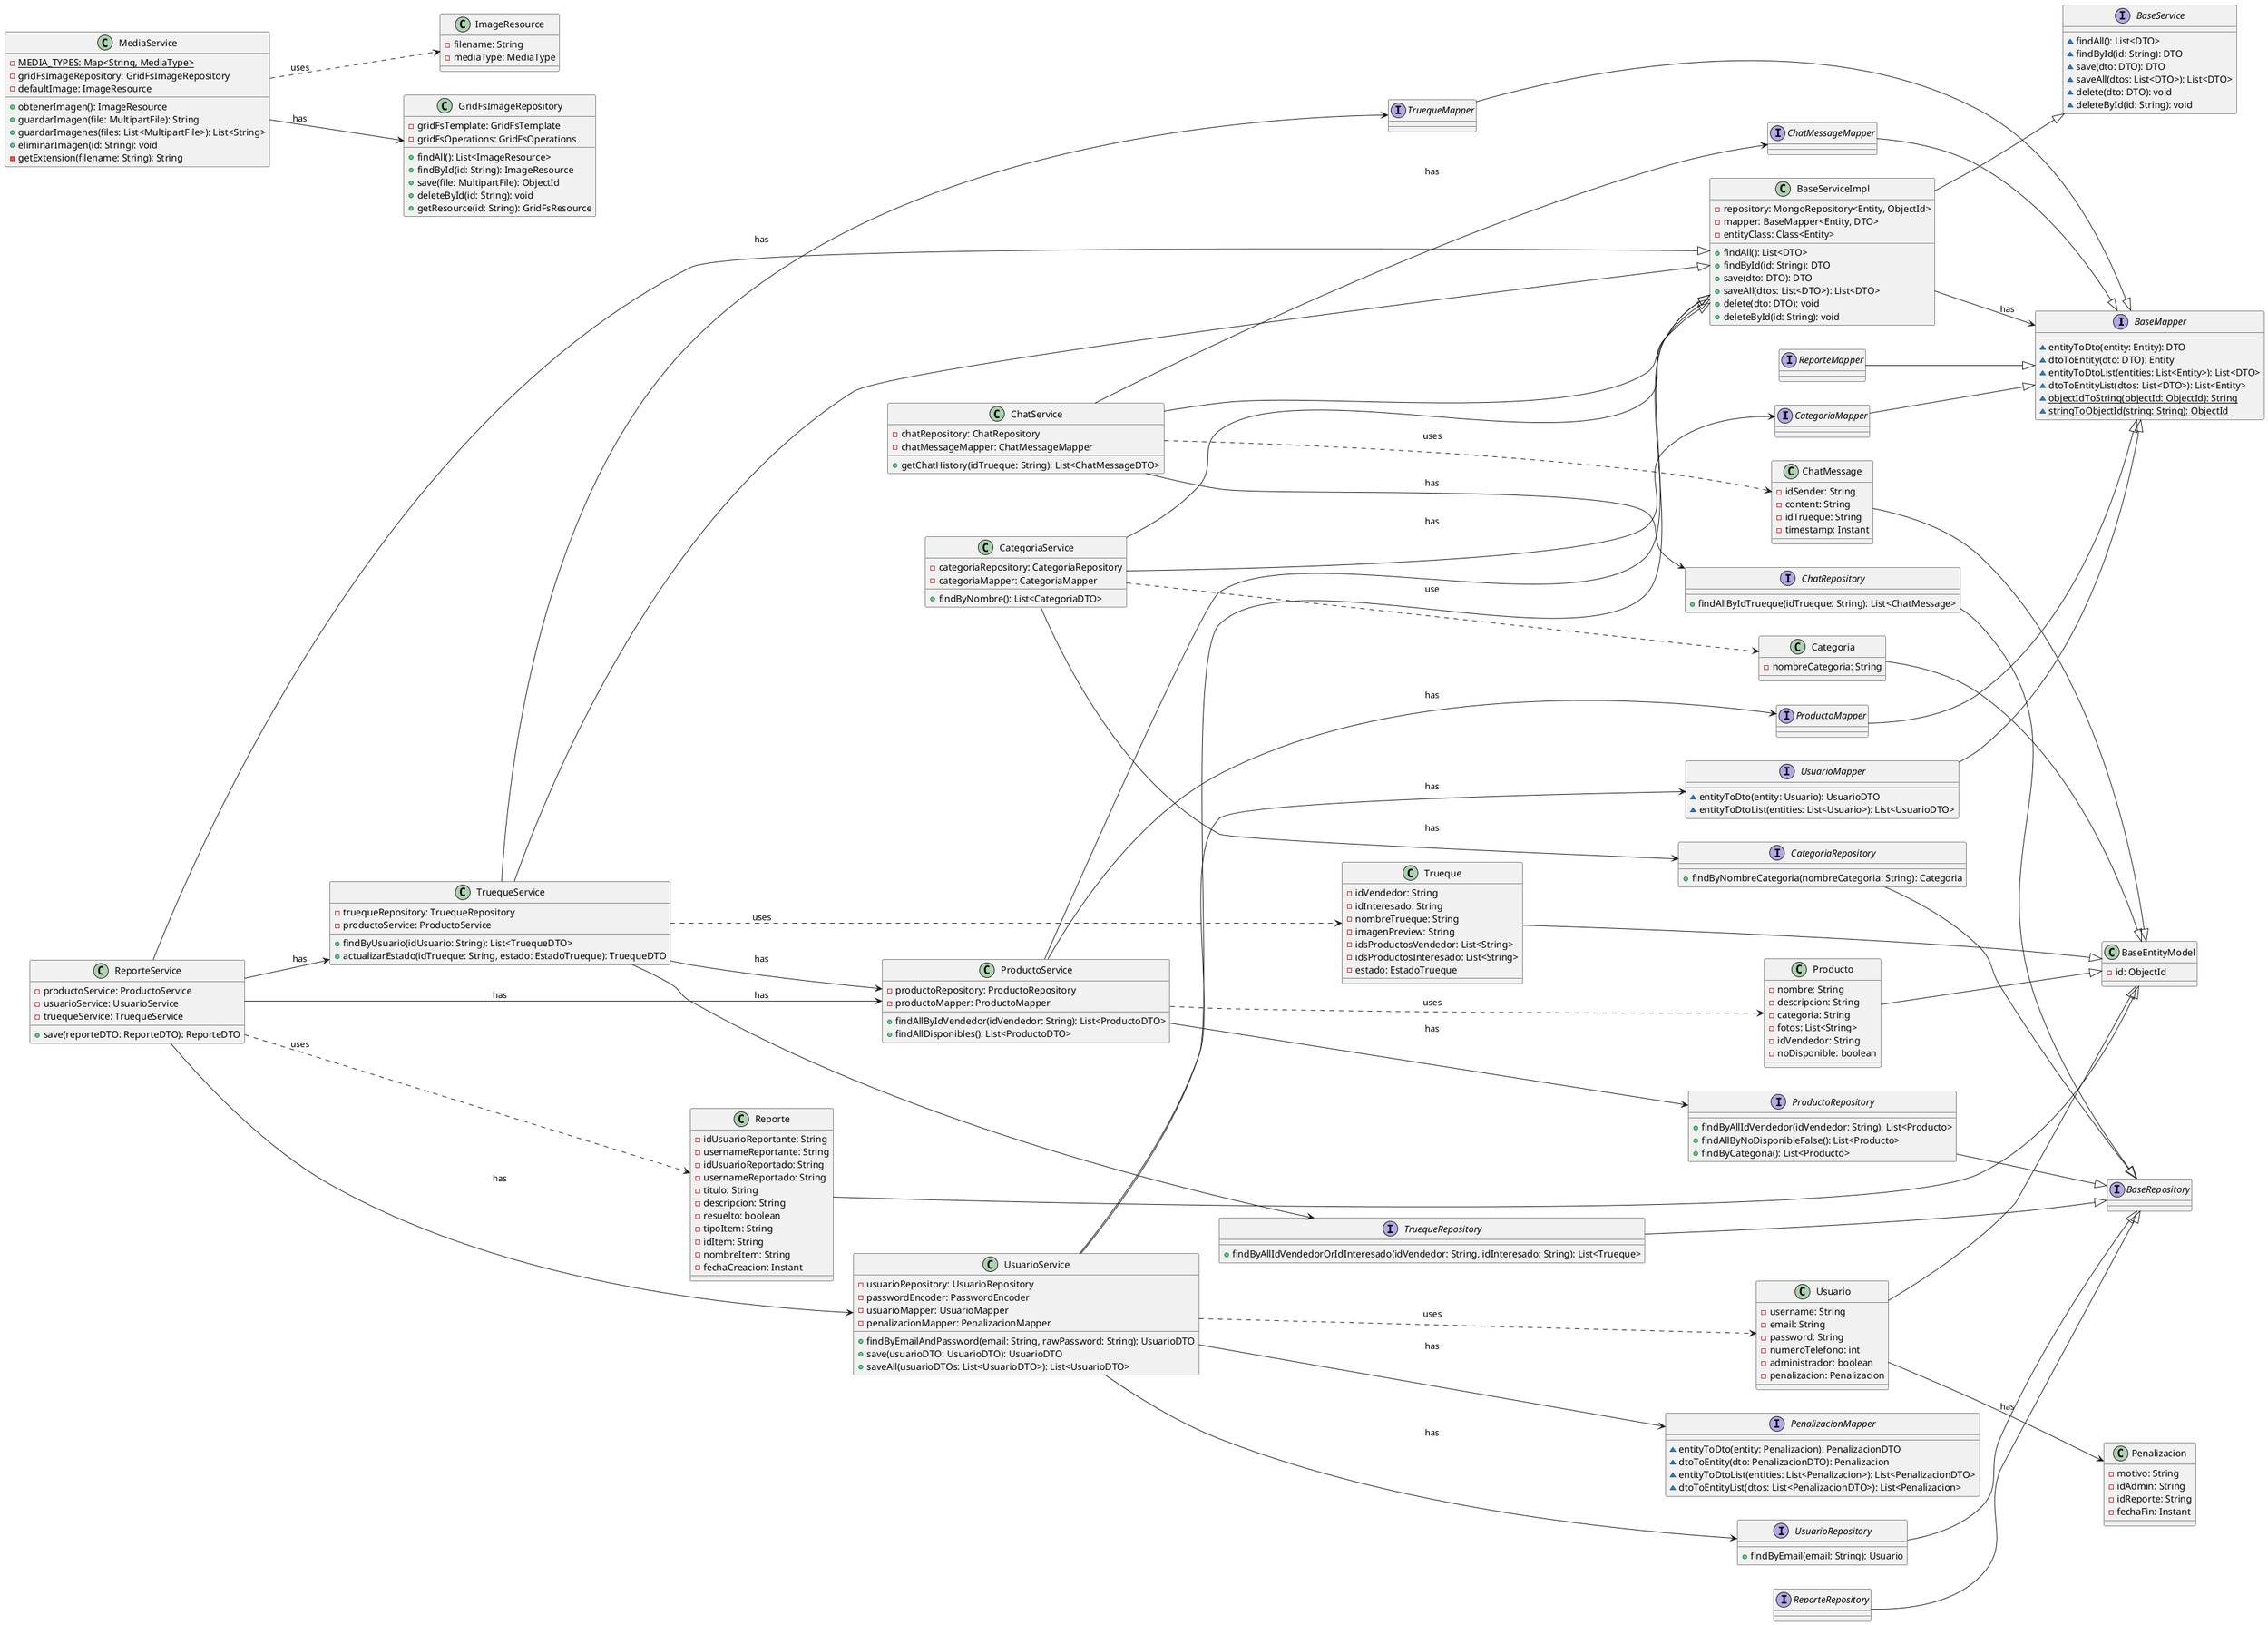 @startuml
left to right direction
interface BaseMapper {
    ~entityToDto(entity: Entity): DTO
    ~dtoToEntity(dto: DTO): Entity
    ~entityToDtoList(entities: List<Entity>): List<DTO>
    ~dtoToEntityList(dtos: List<DTO>): List<Entity>
    ~{static} objectIdToString(objectId: ObjectId): String
    ~{static} stringToObjectId(string: String): ObjectId
}
class BaseEntityModel {
    -id: ObjectId
}
interface BaseRepository {
}
interface BaseService {
    ~findAll(): List<DTO>
    ~findById(id: String): DTO
    ~save(dto: DTO): DTO
    ~saveAll(dtos: List<DTO>): List<DTO>
    ~delete(dto: DTO): void
    ~deleteById(id: String): void

}
class BaseServiceImpl {
    -repository: MongoRepository<Entity, ObjectId>
    -mapper: BaseMapper<Entity, DTO>
    -entityClass: Class<Entity>
    +findAll(): List<DTO>
    +findById(id: String): DTO
    +save(dto: DTO): DTO
    +saveAll(dtos: List<DTO>): List<DTO>
    +delete(dto: DTO): void
    +deleteById(id: String): void
}
BaseServiceImpl --|> BaseService

interface CategoriaMapper {
}
CategoriaMapper --|> BaseMapper

interface ChatMessageMapper {
}
ChatMessageMapper --|> BaseMapper

interface PenalizacionMapper {
    ~entityToDto(entity: Penalizacion): PenalizacionDTO
    ~dtoToEntity(dto: PenalizacionDTO): Penalizacion
    ~entityToDtoList(entities: List<Penalizacion>): List<PenalizacionDTO>
    ~dtoToEntityList(dtos: List<PenalizacionDTO>): List<Penalizacion>
}

interface ProductoMapper {
}
ProductoMapper --|> BaseMapper

interface ReporteMapper {
}
ReporteMapper --|> BaseMapper

interface TruequeMapper {
}
TruequeMapper --|> BaseMapper

interface UsuarioMapper {
    ~entityToDto(entity: Usuario): UsuarioDTO
    ~entityToDtoList(entities: List<Usuario>): List<UsuarioDTO>
}
UsuarioMapper --|> BaseMapper

class Categoria {
    -nombreCategoria: String
}
Categoria --|> BaseEntityModel
class ChatMessage {
    -idSender: String
    -content: String
    -idTrueque: String
    -timestamp: Instant
}
ChatMessage --|> BaseEntityModel
class Penalizacion {
    -motivo: String
    -idAdmin: String
    -idReporte: String
    -fechaFin: Instant
}
class Producto {
    -nombre: String
    -descripcion: String
    -categoria: String
    -fotos: List<String>
    -idVendedor: String
    -noDisponible: boolean
}
Producto --|> BaseEntityModel
class Reporte {
    -idUsuarioReportante: String
    -usernameReportante: String
    -idUsuarioReportado: String
    -usernameReportado: String
    -titulo: String
    -descripcion: String
    -resuelto: boolean
    -tipoItem: String
    -idItem: String
    -nombreItem: String
    -fechaCreacion: Instant
}
Reporte --|> BaseEntityModel
class Trueque {
    -idVendedor: String
    -idInteresado: String
    -nombreTrueque: String
    -imagenPreview: String
    -idsProductosVendedor: List<String>
    -idsProductosInteresado: List<String>
    -estado: EstadoTrueque
}
Trueque --|> BaseEntityModel
class Usuario {
    -username: String
    -email: String
    -password: String
    -numeroTelefono: int
    -administrador: boolean
    -penalizacion: Penalizacion
}
Usuario --|> BaseEntityModel
class ImageResource {
    -filename: String
    -mediaType: MediaType
}
interface CategoriaRepository {
    +findByNombreCategoria(nombreCategoria: String): Categoria
}
CategoriaRepository --|> BaseRepository
interface ChatRepository {
    +findAllByIdTrueque(idTrueque: String): List<ChatMessage>
}
ChatRepository --|> BaseRepository

class GridFsImageRepository {
    -gridFsTemplate: GridFsTemplate
    -gridFsOperations: GridFsOperations
    +findAll(): List<ImageResource>
    +findById(id: String): ImageResource
    +save(file: MultipartFile): ObjectId
    +deleteById(id: String): void
    +getResource(id: String): GridFsResource
}

interface ProductoRepository {
    +findByAllIdVendedor(idVendedor: String): List<Producto>
    +findAllByNoDisponibleFalse(): List<Producto>
    +findByCategoria(): List<Producto>
}
ProductoRepository --|> BaseRepository

interface ReporteRepository {
}
ReporteRepository --|> BaseRepository

interface TruequeRepository {
    +findByAllIdVendedorOrIdInteresado(idVendedor: String, idInteresado: String): List<Trueque>
}
TruequeRepository --|> BaseRepository

interface UsuarioRepository {
   +findByEmail(email: String): Usuario
}
UsuarioRepository --|> BaseRepository

class CategoriaService {
    -categoriaRepository: CategoriaRepository
    -categoriaMapper: CategoriaMapper
    +findByNombre(): List<CategoriaDTO>
}
CategoriaService --|> BaseServiceImpl
class ChatService {
    -chatRepository: ChatRepository
    -chatMessageMapper: ChatMessageMapper
    +getChatHistory(idTrueque: String): List<ChatMessageDTO>
}
ChatService --|> BaseServiceImpl
class MediaService {
    -{static} MEDIA_TYPES: Map<String, MediaType>
    -gridFsImageRepository: GridFsImageRepository
    +obtenerImagen(): ImageResource
    +guardarImagen(file: MultipartFile): String
    +guardarImagenes(files: List<MultipartFile>): List<String>
    +eliminarImagen(id: String): void
    -defaultImage: ImageResource
    -getExtension(filename: String): String
}
class ProductoService {
    -productoRepository: ProductoRepository
    -productoMapper: ProductoMapper
    +findAllByIdVendedor(idVendedor: String): List<ProductoDTO>
    +findAllDisponibles(): List<ProductoDTO>
}
ProductoService --|> BaseServiceImpl

class ReporteService {
    -productoService: ProductoService
    -usuarioService: UsuarioService
    -truequeService: TruequeService
    +save(reporteDTO: ReporteDTO): ReporteDTO
}
ReporteService --|> BaseServiceImpl
class TruequeService {
    -truequeRepository: TruequeRepository
    -productoService: ProductoService
    +findByUsuario(idUsuario: String): List<TruequeDTO>
    +actualizarEstado(idTrueque: String, estado: EstadoTrueque): TruequeDTO
}
TruequeService --|> BaseServiceImpl
class UsuarioService {
    -usuarioRepository: UsuarioRepository
    -passwordEncoder: PasswordEncoder
    -usuarioMapper: UsuarioMapper
    -penalizacionMapper: PenalizacionMapper
    +findByEmailAndPassword(email: String, rawPassword: String): UsuarioDTO
    +save(usuarioDTO: UsuarioDTO): UsuarioDTO
    +saveAll(usuarioDTOs: List<UsuarioDTO>): List<UsuarioDTO>
}
UsuarioService --|> BaseServiceImpl

BaseServiceImpl --> BaseMapper : has

Usuario --> Penalizacion : has

CategoriaService --> CategoriaRepository : has
CategoriaService --> CategoriaMapper : has
CategoriaService ..> Categoria: use

ChatService --> ChatRepository : has
ChatService --> ChatMessageMapper : has
ChatService ..> ChatMessage : uses

MediaService --> GridFsImageRepository : has
MediaService ..> ImageResource : uses

ProductoService --> ProductoRepository : has
ProductoService --> ProductoMapper : has
ProductoService ..> Producto : uses

ReporteService --> ProductoService : has
ReporteService --> UsuarioService : has
ReporteService --> TruequeService : has
ReporteService ..> Reporte : uses

TruequeService --> TruequeRepository : has
TruequeService --> TruequeMapper : has
TruequeService --> ProductoService : has
TruequeService ..> Trueque : uses

UsuarioService --> UsuarioRepository : has
UsuarioService --> UsuarioMapper : has
UsuarioService --> PenalizacionMapper : has
UsuarioService ..> Usuario : uses

@enduml